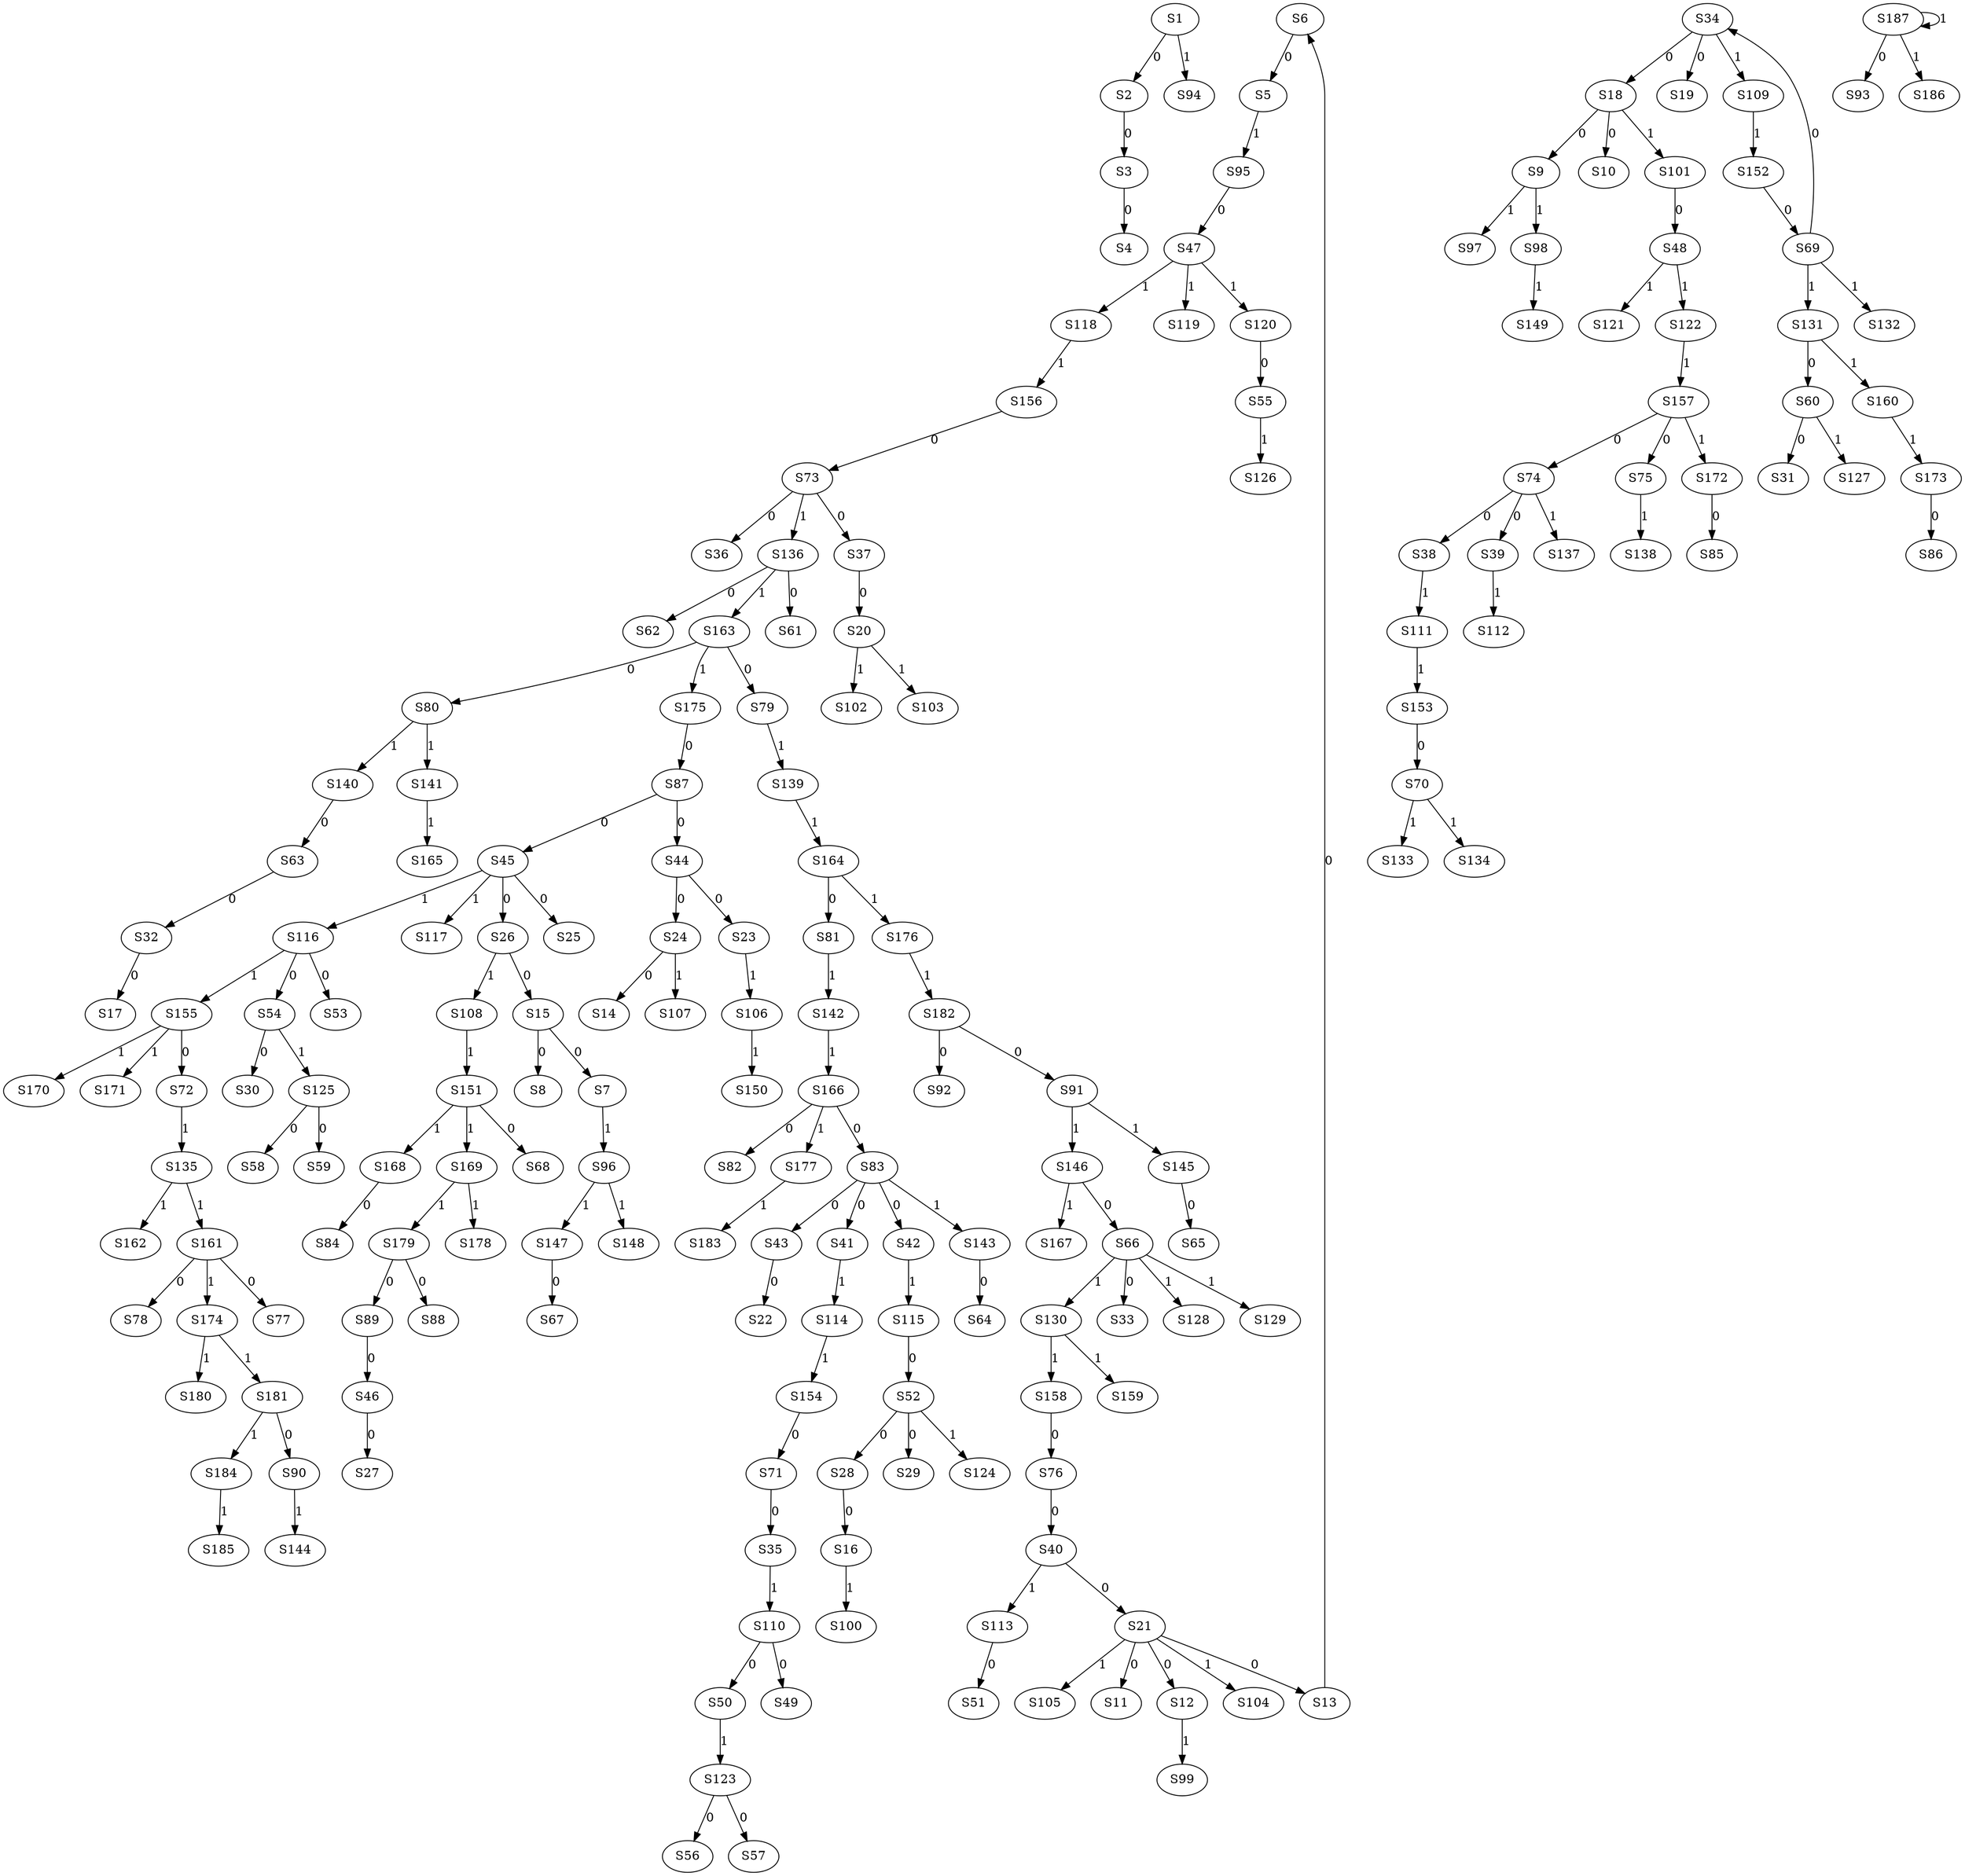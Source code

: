 strict digraph {
	S1 -> S2 [ label = 0 ];
	S2 -> S3 [ label = 0 ];
	S3 -> S4 [ label = 0 ];
	S6 -> S5 [ label = 0 ];
	S13 -> S6 [ label = 0 ];
	S15 -> S7 [ label = 0 ];
	S15 -> S8 [ label = 0 ];
	S18 -> S9 [ label = 0 ];
	S18 -> S10 [ label = 0 ];
	S21 -> S11 [ label = 0 ];
	S21 -> S12 [ label = 0 ];
	S21 -> S13 [ label = 0 ];
	S24 -> S14 [ label = 0 ];
	S26 -> S15 [ label = 0 ];
	S28 -> S16 [ label = 0 ];
	S32 -> S17 [ label = 0 ];
	S34 -> S18 [ label = 0 ];
	S34 -> S19 [ label = 0 ];
	S37 -> S20 [ label = 0 ];
	S40 -> S21 [ label = 0 ];
	S43 -> S22 [ label = 0 ];
	S44 -> S23 [ label = 0 ];
	S44 -> S24 [ label = 0 ];
	S45 -> S25 [ label = 0 ];
	S45 -> S26 [ label = 0 ];
	S46 -> S27 [ label = 0 ];
	S52 -> S28 [ label = 0 ];
	S52 -> S29 [ label = 0 ];
	S54 -> S30 [ label = 0 ];
	S60 -> S31 [ label = 0 ];
	S63 -> S32 [ label = 0 ];
	S66 -> S33 [ label = 0 ];
	S69 -> S34 [ label = 0 ];
	S71 -> S35 [ label = 0 ];
	S73 -> S36 [ label = 0 ];
	S73 -> S37 [ label = 0 ];
	S74 -> S38 [ label = 0 ];
	S74 -> S39 [ label = 0 ];
	S76 -> S40 [ label = 0 ];
	S83 -> S41 [ label = 0 ];
	S83 -> S42 [ label = 0 ];
	S83 -> S43 [ label = 0 ];
	S87 -> S44 [ label = 0 ];
	S87 -> S45 [ label = 0 ];
	S89 -> S46 [ label = 0 ];
	S95 -> S47 [ label = 0 ];
	S101 -> S48 [ label = 0 ];
	S110 -> S49 [ label = 0 ];
	S110 -> S50 [ label = 0 ];
	S113 -> S51 [ label = 0 ];
	S115 -> S52 [ label = 0 ];
	S116 -> S53 [ label = 0 ];
	S116 -> S54 [ label = 0 ];
	S120 -> S55 [ label = 0 ];
	S123 -> S56 [ label = 0 ];
	S123 -> S57 [ label = 0 ];
	S125 -> S58 [ label = 0 ];
	S125 -> S59 [ label = 0 ];
	S131 -> S60 [ label = 0 ];
	S136 -> S61 [ label = 0 ];
	S136 -> S62 [ label = 0 ];
	S140 -> S63 [ label = 0 ];
	S143 -> S64 [ label = 0 ];
	S145 -> S65 [ label = 0 ];
	S146 -> S66 [ label = 0 ];
	S147 -> S67 [ label = 0 ];
	S151 -> S68 [ label = 0 ];
	S152 -> S69 [ label = 0 ];
	S153 -> S70 [ label = 0 ];
	S154 -> S71 [ label = 0 ];
	S155 -> S72 [ label = 0 ];
	S156 -> S73 [ label = 0 ];
	S157 -> S74 [ label = 0 ];
	S157 -> S75 [ label = 0 ];
	S158 -> S76 [ label = 0 ];
	S161 -> S77 [ label = 0 ];
	S161 -> S78 [ label = 0 ];
	S163 -> S79 [ label = 0 ];
	S163 -> S80 [ label = 0 ];
	S164 -> S81 [ label = 0 ];
	S166 -> S82 [ label = 0 ];
	S166 -> S83 [ label = 0 ];
	S168 -> S84 [ label = 0 ];
	S172 -> S85 [ label = 0 ];
	S173 -> S86 [ label = 0 ];
	S175 -> S87 [ label = 0 ];
	S179 -> S88 [ label = 0 ];
	S179 -> S89 [ label = 0 ];
	S181 -> S90 [ label = 0 ];
	S182 -> S91 [ label = 0 ];
	S182 -> S92 [ label = 0 ];
	S187 -> S93 [ label = 0 ];
	S1 -> S94 [ label = 1 ];
	S5 -> S95 [ label = 1 ];
	S7 -> S96 [ label = 1 ];
	S9 -> S97 [ label = 1 ];
	S9 -> S98 [ label = 1 ];
	S12 -> S99 [ label = 1 ];
	S16 -> S100 [ label = 1 ];
	S18 -> S101 [ label = 1 ];
	S20 -> S102 [ label = 1 ];
	S20 -> S103 [ label = 1 ];
	S21 -> S104 [ label = 1 ];
	S21 -> S105 [ label = 1 ];
	S23 -> S106 [ label = 1 ];
	S24 -> S107 [ label = 1 ];
	S26 -> S108 [ label = 1 ];
	S34 -> S109 [ label = 1 ];
	S35 -> S110 [ label = 1 ];
	S38 -> S111 [ label = 1 ];
	S39 -> S112 [ label = 1 ];
	S40 -> S113 [ label = 1 ];
	S41 -> S114 [ label = 1 ];
	S42 -> S115 [ label = 1 ];
	S45 -> S116 [ label = 1 ];
	S45 -> S117 [ label = 1 ];
	S47 -> S118 [ label = 1 ];
	S47 -> S119 [ label = 1 ];
	S47 -> S120 [ label = 1 ];
	S48 -> S121 [ label = 1 ];
	S48 -> S122 [ label = 1 ];
	S50 -> S123 [ label = 1 ];
	S52 -> S124 [ label = 1 ];
	S54 -> S125 [ label = 1 ];
	S55 -> S126 [ label = 1 ];
	S60 -> S127 [ label = 1 ];
	S66 -> S128 [ label = 1 ];
	S66 -> S129 [ label = 1 ];
	S66 -> S130 [ label = 1 ];
	S69 -> S131 [ label = 1 ];
	S69 -> S132 [ label = 1 ];
	S70 -> S133 [ label = 1 ];
	S70 -> S134 [ label = 1 ];
	S72 -> S135 [ label = 1 ];
	S73 -> S136 [ label = 1 ];
	S74 -> S137 [ label = 1 ];
	S75 -> S138 [ label = 1 ];
	S79 -> S139 [ label = 1 ];
	S80 -> S140 [ label = 1 ];
	S80 -> S141 [ label = 1 ];
	S81 -> S142 [ label = 1 ];
	S83 -> S143 [ label = 1 ];
	S90 -> S144 [ label = 1 ];
	S91 -> S145 [ label = 1 ];
	S91 -> S146 [ label = 1 ];
	S96 -> S147 [ label = 1 ];
	S96 -> S148 [ label = 1 ];
	S98 -> S149 [ label = 1 ];
	S106 -> S150 [ label = 1 ];
	S108 -> S151 [ label = 1 ];
	S109 -> S152 [ label = 1 ];
	S111 -> S153 [ label = 1 ];
	S114 -> S154 [ label = 1 ];
	S116 -> S155 [ label = 1 ];
	S118 -> S156 [ label = 1 ];
	S122 -> S157 [ label = 1 ];
	S130 -> S158 [ label = 1 ];
	S130 -> S159 [ label = 1 ];
	S131 -> S160 [ label = 1 ];
	S135 -> S161 [ label = 1 ];
	S135 -> S162 [ label = 1 ];
	S136 -> S163 [ label = 1 ];
	S139 -> S164 [ label = 1 ];
	S141 -> S165 [ label = 1 ];
	S142 -> S166 [ label = 1 ];
	S146 -> S167 [ label = 1 ];
	S151 -> S168 [ label = 1 ];
	S151 -> S169 [ label = 1 ];
	S155 -> S170 [ label = 1 ];
	S155 -> S171 [ label = 1 ];
	S157 -> S172 [ label = 1 ];
	S160 -> S173 [ label = 1 ];
	S161 -> S174 [ label = 1 ];
	S163 -> S175 [ label = 1 ];
	S164 -> S176 [ label = 1 ];
	S166 -> S177 [ label = 1 ];
	S169 -> S178 [ label = 1 ];
	S169 -> S179 [ label = 1 ];
	S174 -> S180 [ label = 1 ];
	S174 -> S181 [ label = 1 ];
	S176 -> S182 [ label = 1 ];
	S177 -> S183 [ label = 1 ];
	S181 -> S184 [ label = 1 ];
	S184 -> S185 [ label = 1 ];
	S187 -> S186 [ label = 1 ];
	S187 -> S187 [ label = 1 ];
}